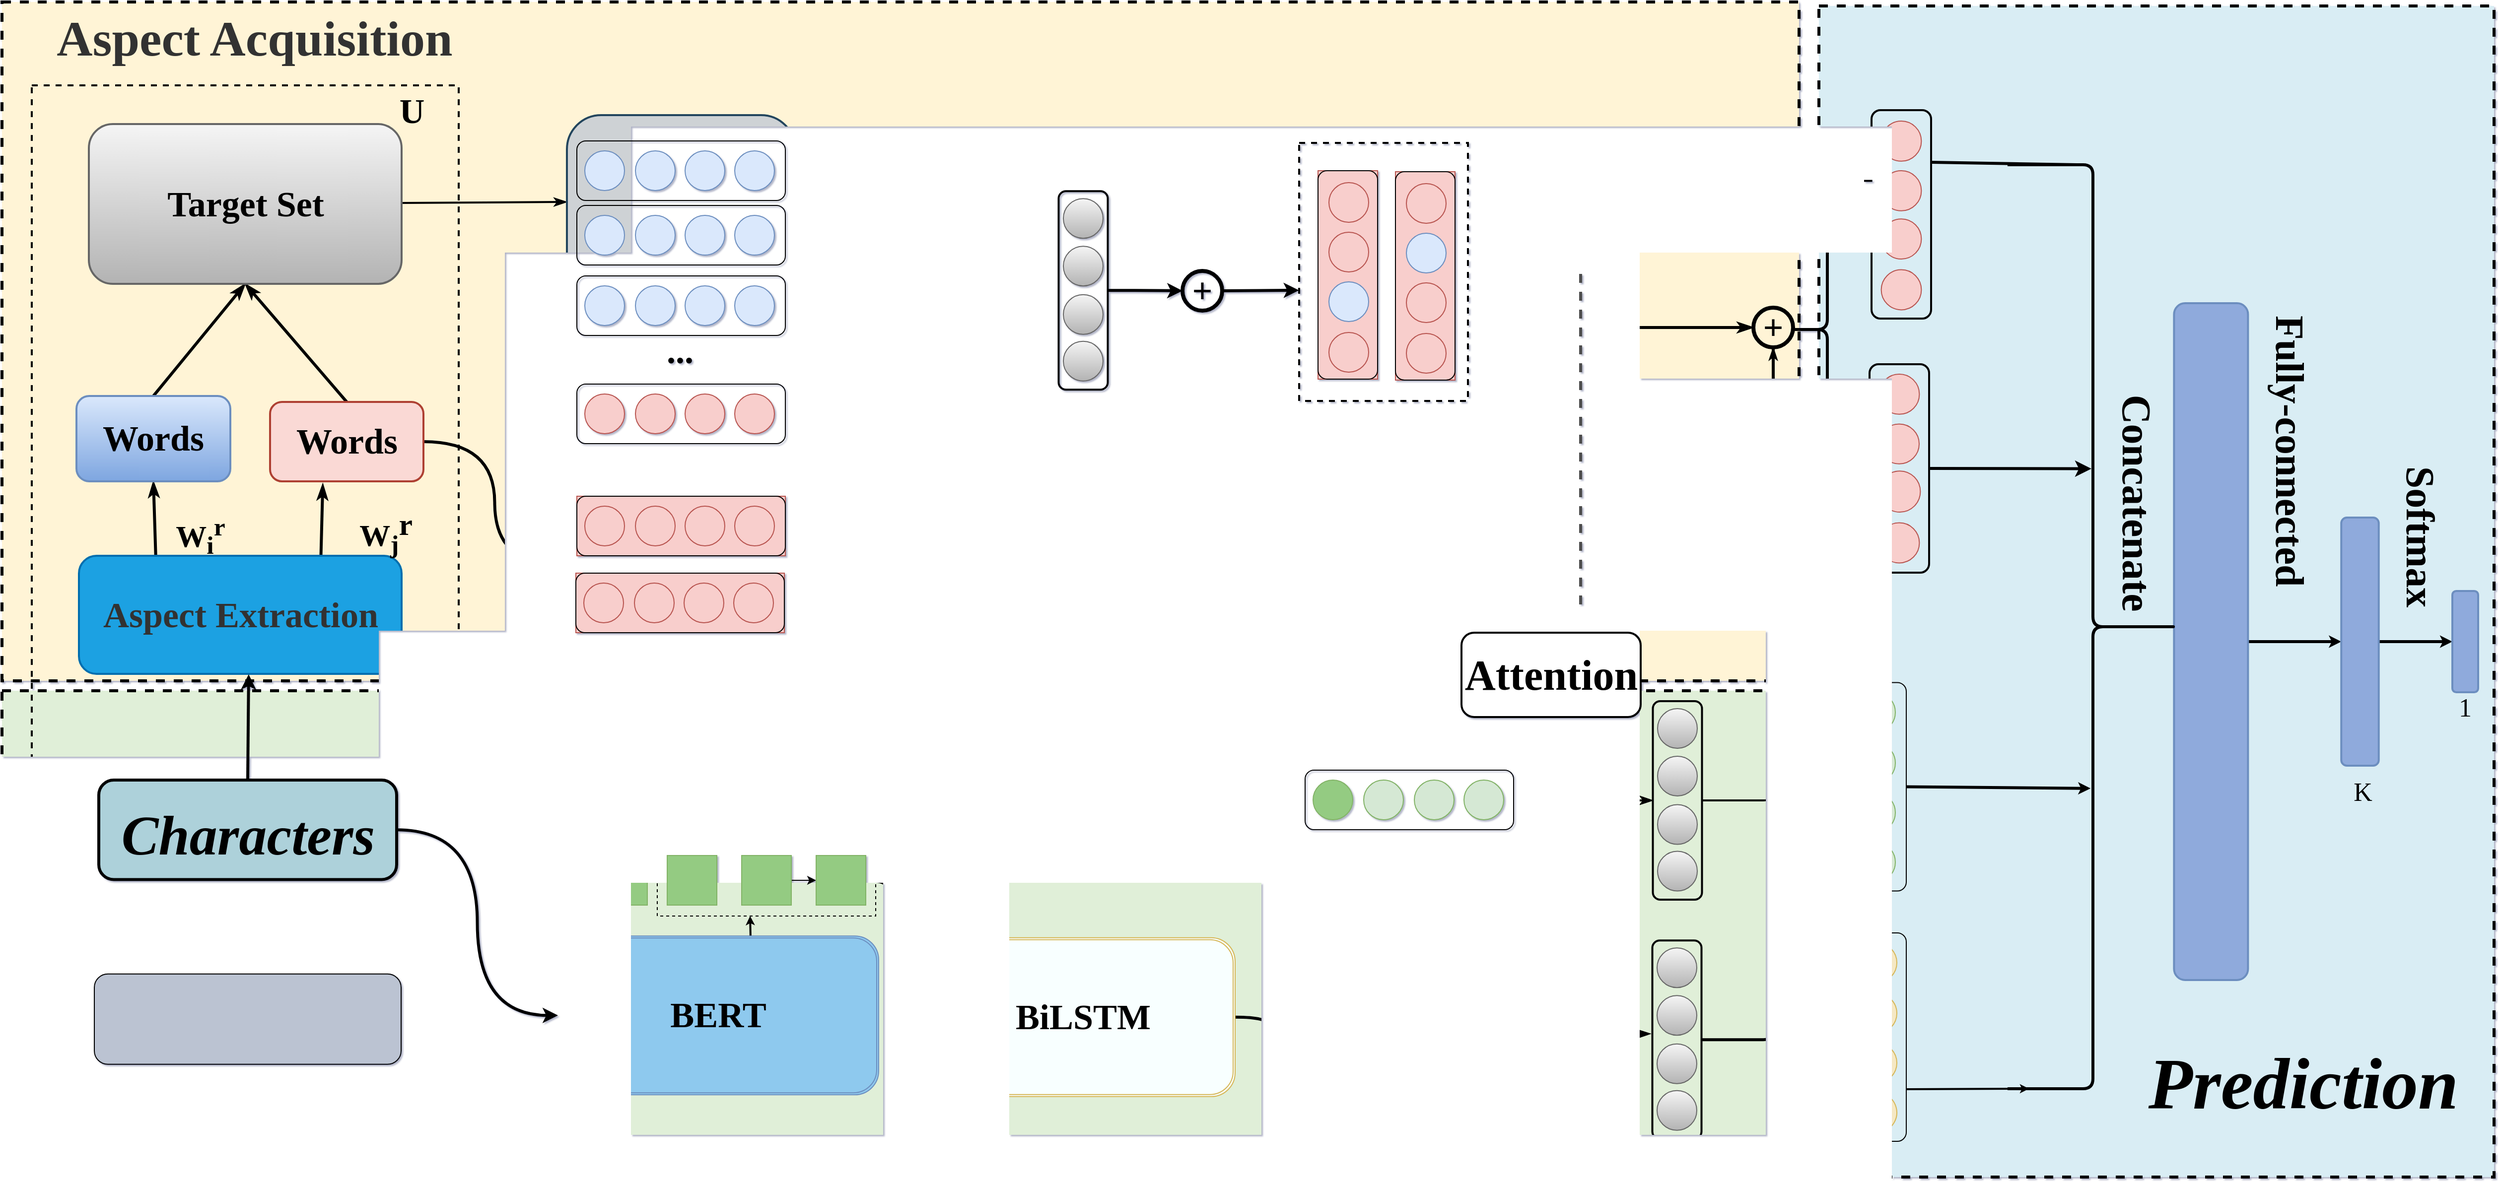 <mxfile version="20.4.1" type="github" pages="2">
  <diagram id="xE6yutu449i4m1p3uRwP" name="模型">
    <mxGraphModel dx="4287" dy="3062" grid="1" gridSize="10" guides="1" tooltips="1" connect="1" arrows="1" fold="1" page="1" pageScale="1" pageWidth="827" pageHeight="1169" background="none" math="0" shadow="1">
      <root>
        <mxCell id="0" />
        <mxCell id="1" parent="0" />
        <mxCell id="maZDqukDoqaPE8SbIxAH-41" value="" style="rounded=0;whiteSpace=wrap;html=1;shadow=0;strokeWidth=3;fontFamily=Times New Roman;fontSize=56;fillColor=#FFF4D6;dashed=1;" parent="1" vertex="1">
          <mxGeometry x="-10" y="-374" width="1810" height="684" as="geometry" />
        </mxCell>
        <mxCell id="maZDqukDoqaPE8SbIxAH-40" value="" style="rounded=0;whiteSpace=wrap;html=1;shadow=0;strokeWidth=3;fontFamily=Times New Roman;fontSize=56;fillColor=#E0EFD8;dashed=1;" parent="1" vertex="1">
          <mxGeometry x="-10" y="320" width="1810" height="490" as="geometry" />
        </mxCell>
        <mxCell id="maZDqukDoqaPE8SbIxAH-33" value="" style="rounded=0;whiteSpace=wrap;html=1;strokeWidth=3;fillColor=#D9EDF4;dashed=1;shadow=0;" parent="1" vertex="1">
          <mxGeometry x="1820" y="-370" width="680" height="1180" as="geometry" />
        </mxCell>
        <mxCell id="maZDqukDoqaPE8SbIxAH-11" style="orthogonalLoop=1;jettySize=auto;html=1;exitX=1;exitY=0.5;exitDx=0;exitDy=0;edgeStyle=orthogonalEdgeStyle;curved=1;strokeWidth=3;" parent="1" source="rSC-oQ76qF_qCHtcjeeN-8" edge="1">
          <mxGeometry relative="1" as="geometry">
            <mxPoint x="930" y="-80" as="targetPoint" />
          </mxGeometry>
        </mxCell>
        <mxCell id="maZDqukDoqaPE8SbIxAH-31" style="edgeStyle=orthogonalEdgeStyle;curved=1;orthogonalLoop=1;jettySize=auto;html=1;exitX=1;exitY=0.5;exitDx=0;exitDy=0;entryX=0.5;entryY=1;entryDx=0;entryDy=0;strokeWidth=3;" parent="1" source="rSC-oQ76qF_qCHtcjeeN-8" target="maZDqukDoqaPE8SbIxAH-29" edge="1">
          <mxGeometry relative="1" as="geometry" />
        </mxCell>
        <mxCell id="rSC-oQ76qF_qCHtcjeeN-8" value="" style="rounded=0;whiteSpace=wrap;html=1;fillColor=none;dashed=1;strokeWidth=2;" parent="1" vertex="1">
          <mxGeometry x="558" y="110" width="234" height="164" as="geometry" />
        </mxCell>
        <mxCell id="arP89rZSrupbbn2dp-Xk-2" value="" style="rounded=0;whiteSpace=wrap;html=1;fontFamily=Times New Roman;fontSize=36;fillColor=none;dashed=1;strokeWidth=2;" parent="1" vertex="1">
          <mxGeometry x="20" y="-290" width="430" height="1050" as="geometry" />
        </mxCell>
        <mxCell id="HhYw5Z5-gJKjL5FxkoDt-12" value="" style="rounded=0;whiteSpace=wrap;html=1;fontSize=24;fillColor=none;dashed=1;" parent="1" vertex="1">
          <mxGeometry x="650" y="477" width="220" height="70" as="geometry" />
        </mxCell>
        <mxCell id="arP89rZSrupbbn2dp-Xk-157" style="edgeStyle=orthogonalEdgeStyle;sketch=0;orthogonalLoop=1;jettySize=auto;html=1;exitX=1;exitY=0.5;exitDx=0;exitDy=0;entryX=0.47;entryY=1.045;entryDx=0;entryDy=0;fontFamily=Times New Roman;fontSize=36;startArrow=none;startFill=0;endArrow=classicThin;endFill=1;endSize=7;strokeColor=#000000;strokeWidth=3;elbow=vertical;entryPerimeter=0;" parent="1" target="arP89rZSrupbbn2dp-Xk-163" edge="1">
          <mxGeometry relative="1" as="geometry">
            <mxPoint x="1511" y="666" as="sourcePoint" />
          </mxGeometry>
        </mxCell>
        <mxCell id="HhYw5Z5-gJKjL5FxkoDt-22" value="" style="rounded=1;whiteSpace=wrap;html=1;fontSize=24;fillColor=none;" parent="1" vertex="1">
          <mxGeometry x="1300" y="636" width="210" height="60" as="geometry" />
        </mxCell>
        <mxCell id="arP89rZSrupbbn2dp-Xk-5" value="" style="sketch=0;orthogonalLoop=1;jettySize=auto;html=1;fontFamily=Times New Roman;fontSize=24;startArrow=none;startFill=0;endArrow=classicThin;endFill=1;endSize=7;strokeWidth=3;elbow=vertical;rounded=0;entryX=0.5;entryY=1;entryDx=0;entryDy=0;exitX=0.491;exitY=1.02;exitDx=0;exitDy=0;exitPerimeter=0;" parent="1" target="maZDqukDoqaPE8SbIxAH-37" edge="1">
          <mxGeometry relative="1" as="geometry">
            <mxPoint x="230" y="530" as="targetPoint" />
            <mxPoint x="237.655" y="606.607" as="sourcePoint" />
          </mxGeometry>
        </mxCell>
        <mxCell id="arP89rZSrupbbn2dp-Xk-267" style="sketch=0;orthogonalLoop=1;jettySize=auto;html=1;exitX=0.104;exitY=-0.003;exitDx=0;exitDy=0;entryX=0.5;entryY=1;entryDx=0;entryDy=0;fontFamily=Times New Roman;fontSize=36;startArrow=none;startFill=0;endArrow=classic;endFill=1;endSize=3;strokeColor=#000000;strokeWidth=2;elbow=vertical;exitPerimeter=0;" parent="1" target="HhYw5Z5-gJKjL5FxkoDt-7" edge="1">
          <mxGeometry relative="1" as="geometry">
            <mxPoint x="614.86" y="618.797" as="sourcePoint" />
          </mxGeometry>
        </mxCell>
        <mxCell id="arP89rZSrupbbn2dp-Xk-268" style="edgeStyle=none;sketch=0;orthogonalLoop=1;jettySize=auto;html=1;entryX=0.425;entryY=1;entryDx=0;entryDy=0;entryPerimeter=0;fontFamily=Times New Roman;fontSize=36;startArrow=none;startFill=0;endArrow=classic;endFill=1;endSize=3;strokeColor=#000000;strokeWidth=2;elbow=vertical;" parent="1" target="HhYw5Z5-gJKjL5FxkoDt-12" edge="1">
          <mxGeometry relative="1" as="geometry">
            <mxPoint x="744" y="570" as="sourcePoint" />
            <Array as="points" />
          </mxGeometry>
        </mxCell>
        <mxCell id="HhYw5Z5-gJKjL5FxkoDt-2" value="&lt;font face=&quot;Times New Roman&quot; style=&quot;font-size: 36px;&quot;&gt;&lt;b style=&quot;&quot;&gt;BERT&lt;/b&gt;&lt;/font&gt;" style="shape=ext;double=1;rounded=1;whiteSpace=wrap;html=1;fillColor=#8EC9EE;strokeColor=#6c8ebf;" parent="1" vertex="1">
          <mxGeometry x="550" y="567.13" width="323" height="160" as="geometry" />
        </mxCell>
        <mxCell id="HhYw5Z5-gJKjL5FxkoDt-31" style="rounded=0;sketch=0;orthogonalLoop=1;jettySize=auto;html=1;exitX=0.5;exitY=0;exitDx=0;exitDy=0;entryX=0;entryY=0.5;entryDx=0;entryDy=0;fontSize=24;startArrow=none;startFill=0;endArrow=classicThin;endFill=1;endSize=7;strokeWidth=3;elbow=vertical;edgeStyle=orthogonalEdgeStyle;" parent="1" source="HhYw5Z5-gJKjL5FxkoDt-7" target="HhYw5Z5-gJKjL5FxkoDt-24" edge="1">
          <mxGeometry relative="1" as="geometry" />
        </mxCell>
        <mxCell id="HhYw5Z5-gJKjL5FxkoDt-7" value="" style="rounded=0;whiteSpace=wrap;html=1;fontSize=24;fillColor=#94CB82;strokeColor=#82b366;" parent="1" vertex="1">
          <mxGeometry x="590" y="486" width="50" height="50" as="geometry" />
        </mxCell>
        <mxCell id="HhYw5Z5-gJKjL5FxkoDt-14" value="" style="edgeStyle=orthogonalEdgeStyle;curved=1;rounded=0;sketch=0;orthogonalLoop=1;jettySize=auto;html=1;dashed=1;fontSize=24;startArrow=none;startFill=0;endArrow=classicThin;endFill=1;endSize=7;strokeWidth=3;elbow=vertical;entryX=0.001;entryY=0.638;entryDx=0;entryDy=0;entryPerimeter=0;" parent="1" source="HhYw5Z5-gJKjL5FxkoDt-12" target="HhYw5Z5-gJKjL5FxkoDt-13" edge="1">
          <mxGeometry relative="1" as="geometry" />
        </mxCell>
        <mxCell id="4NWWXaF-FE0anquEJio0-17" value="" style="edgeStyle=orthogonalEdgeStyle;curved=1;sketch=0;orthogonalLoop=1;jettySize=auto;html=1;fontFamily=Times New Roman;fontSize=36;startArrow=none;startFill=0;endArrow=classic;endFill=1;endSize=3;strokeColor=#000000;strokeWidth=3;elbow=vertical;exitX=1;exitY=0.5;exitDx=0;exitDy=0;entryX=0;entryY=0.5;entryDx=0;entryDy=0;" parent="1" source="HhYw5Z5-gJKjL5FxkoDt-13" target="HhYw5Z5-gJKjL5FxkoDt-22" edge="1">
          <mxGeometry relative="1" as="geometry">
            <mxPoint x="1309" y="636" as="sourcePoint" />
          </mxGeometry>
        </mxCell>
        <mxCell id="HhYw5Z5-gJKjL5FxkoDt-13" value="&lt;font face=&quot;Times New Roman&quot; style=&quot;font-size: 36px;&quot;&gt;&lt;b style=&quot;&quot;&gt;BiLSTM&lt;/b&gt;&lt;/font&gt;" style="shape=ext;double=1;rounded=1;whiteSpace=wrap;html=1;fillColor=#F8FFFF;strokeColor=#d6b656;" parent="1" vertex="1">
          <mxGeometry x="926" y="568.88" width="306" height="160" as="geometry" />
        </mxCell>
        <mxCell id="arP89rZSrupbbn2dp-Xk-153" style="edgeStyle=orthogonalEdgeStyle;sketch=0;orthogonalLoop=1;jettySize=auto;html=1;exitX=1;exitY=0.5;exitDx=0;exitDy=0;entryX=0.5;entryY=1;entryDx=0;entryDy=0;fontFamily=Times New Roman;fontSize=36;startArrow=none;startFill=0;endArrow=classicThin;endFill=1;endSize=7;strokeWidth=2;elbow=vertical;" parent="1" target="arP89rZSrupbbn2dp-Xk-142" edge="1">
          <mxGeometry relative="1" as="geometry">
            <mxPoint x="1513.5" y="430.0" as="sourcePoint" />
          </mxGeometry>
        </mxCell>
        <mxCell id="HhYw5Z5-gJKjL5FxkoDt-26" value="" style="group" parent="1" vertex="1" connectable="0">
          <mxGeometry x="1309.5" y="646" width="191" height="40" as="geometry" />
        </mxCell>
        <mxCell id="HhYw5Z5-gJKjL5FxkoDt-27" value="" style="ellipse;whiteSpace=wrap;html=1;aspect=fixed;fontSize=24;fillColor=#F8FFFF;strokeColor=#d6b656;" parent="HhYw5Z5-gJKjL5FxkoDt-26" vertex="1">
          <mxGeometry width="40" height="40" as="geometry" />
        </mxCell>
        <mxCell id="HhYw5Z5-gJKjL5FxkoDt-28" value="" style="ellipse;whiteSpace=wrap;html=1;aspect=fixed;fontSize=24;fillColor=#FFFFFF;strokeColor=#d6b656;" parent="HhYw5Z5-gJKjL5FxkoDt-26" vertex="1">
          <mxGeometry x="51" width="40" height="40" as="geometry" />
        </mxCell>
        <mxCell id="HhYw5Z5-gJKjL5FxkoDt-29" value="" style="ellipse;whiteSpace=wrap;html=1;aspect=fixed;fontSize=24;fillColor=#FFFFFF;strokeColor=#d6b656;" parent="HhYw5Z5-gJKjL5FxkoDt-26" vertex="1">
          <mxGeometry x="102" width="40" height="40" as="geometry" />
        </mxCell>
        <mxCell id="HhYw5Z5-gJKjL5FxkoDt-30" value="" style="ellipse;whiteSpace=wrap;html=1;aspect=fixed;fontSize=24;fillColor=#FFFFFF;strokeColor=#d6b656;" parent="HhYw5Z5-gJKjL5FxkoDt-26" vertex="1">
          <mxGeometry x="152" width="40" height="40" as="geometry" />
        </mxCell>
        <mxCell id="arP89rZSrupbbn2dp-Xk-3" value="&lt;span style=&quot;color: rgb(51, 51, 51); text-align: start;&quot;&gt;&lt;font size=&quot;1&quot; style=&quot;&quot;&gt;&lt;b style=&quot;font-size: 50px;&quot;&gt;Aspect Acquisition&lt;/b&gt;&lt;/font&gt;&lt;/span&gt;" style="text;html=1;strokeColor=none;fillColor=none;align=center;verticalAlign=middle;whiteSpace=wrap;rounded=0;dashed=1;fontFamily=Times New Roman;fontSize=36;" parent="1" vertex="1">
          <mxGeometry x="38" y="-368" width="412.5" height="60" as="geometry" />
        </mxCell>
        <mxCell id="arP89rZSrupbbn2dp-Xk-9" style="sketch=0;orthogonalLoop=1;jettySize=auto;html=1;entryX=0.5;entryY=1;entryDx=0;entryDy=0;fontFamily=Times New Roman;fontSize=24;startArrow=none;startFill=0;endArrow=classicThin;endFill=1;endSize=7;strokeWidth=3;elbow=vertical;rounded=0;exitX=0.238;exitY=-0.001;exitDx=0;exitDy=0;exitPerimeter=0;" parent="1" source="arP89rZSrupbbn2dp-Xk-6" target="arP89rZSrupbbn2dp-Xk-7" edge="1">
          <mxGeometry relative="1" as="geometry">
            <mxPoint x="170" y="190" as="sourcePoint" />
          </mxGeometry>
        </mxCell>
        <mxCell id="arP89rZSrupbbn2dp-Xk-17" style="edgeStyle=none;rounded=0;sketch=0;orthogonalLoop=1;jettySize=auto;html=1;exitX=0.75;exitY=0;exitDx=0;exitDy=0;fontFamily=Times New Roman;fontSize=24;startArrow=none;startFill=0;endArrow=classicThin;endFill=1;endSize=7;strokeWidth=3;elbow=vertical;entryX=0.344;entryY=1.032;entryDx=0;entryDy=0;entryPerimeter=0;" parent="1" source="arP89rZSrupbbn2dp-Xk-6" target="arP89rZSrupbbn2dp-Xk-8" edge="1">
          <mxGeometry relative="1" as="geometry">
            <mxPoint x="310" y="256.62" as="sourcePoint" />
            <mxPoint x="310" y="110" as="targetPoint" />
          </mxGeometry>
        </mxCell>
        <mxCell id="arP89rZSrupbbn2dp-Xk-6" value="&lt;span style=&quot;color: rgb(51, 51, 51); text-align: start;&quot;&gt;&lt;b style=&quot;&quot;&gt;&lt;font style=&quot;font-size: 36px;&quot;&gt;Aspect Extraction&lt;/font&gt;&lt;/b&gt;&lt;/span&gt;" style="rounded=1;whiteSpace=wrap;html=1;fontFamily=Times New Roman;fontSize=24;strokeWidth=2;fillColor=#1ba1e2;fontColor=#ffffff;strokeColor=#006EAF;" parent="1" vertex="1">
          <mxGeometry x="67.5" y="184" width="325" height="119" as="geometry" />
        </mxCell>
        <mxCell id="arP89rZSrupbbn2dp-Xk-15" style="rounded=0;sketch=0;orthogonalLoop=1;jettySize=auto;html=1;exitX=0.5;exitY=0;exitDx=0;exitDy=0;entryX=0.5;entryY=1;entryDx=0;entryDy=0;fontFamily=Times New Roman;fontSize=24;startArrow=none;startFill=0;endArrow=classicThin;endFill=1;endSize=7;strokeWidth=3;elbow=vertical;" parent="1" source="arP89rZSrupbbn2dp-Xk-7" target="arP89rZSrupbbn2dp-Xk-14" edge="1">
          <mxGeometry relative="1" as="geometry" />
        </mxCell>
        <mxCell id="arP89rZSrupbbn2dp-Xk-7" value="&lt;b&gt;&lt;font style=&quot;font-size: 36px;&quot;&gt;Words&lt;/font&gt;&lt;/b&gt;" style="rounded=1;whiteSpace=wrap;html=1;fontFamily=Times New Roman;fontSize=24;strokeWidth=2;fillColor=#dae8fc;strokeColor=#6c8ebf;gradientColor=#7ea6e0;" parent="1" vertex="1">
          <mxGeometry x="65" y="23.0" width="155" height="86" as="geometry" />
        </mxCell>
        <mxCell id="arP89rZSrupbbn2dp-Xk-16" style="rounded=0;sketch=0;orthogonalLoop=1;jettySize=auto;html=1;exitX=0.5;exitY=0;exitDx=0;exitDy=0;fontFamily=Times New Roman;fontSize=24;startArrow=none;startFill=0;endArrow=classicThin;endFill=1;endSize=7;strokeWidth=3;elbow=vertical;entryX=0.5;entryY=1;entryDx=0;entryDy=0;" parent="1" source="arP89rZSrupbbn2dp-Xk-8" target="arP89rZSrupbbn2dp-Xk-14" edge="1">
          <mxGeometry relative="1" as="geometry">
            <mxPoint x="240" y="10" as="targetPoint" />
          </mxGeometry>
        </mxCell>
        <mxCell id="maZDqukDoqaPE8SbIxAH-1" style="edgeStyle=orthogonalEdgeStyle;orthogonalLoop=1;jettySize=auto;html=1;exitX=1;exitY=0.5;exitDx=0;exitDy=0;entryX=0;entryY=0.5;entryDx=0;entryDy=0;curved=1;strokeWidth=3;" parent="1" source="arP89rZSrupbbn2dp-Xk-8" target="rSC-oQ76qF_qCHtcjeeN-8" edge="1">
          <mxGeometry relative="1" as="geometry" />
        </mxCell>
        <mxCell id="arP89rZSrupbbn2dp-Xk-8" value="&lt;b&gt;&lt;font style=&quot;font-size: 36px;&quot;&gt;Words&lt;/font&gt;&lt;/b&gt;" style="rounded=1;whiteSpace=wrap;html=1;fontFamily=Times New Roman;fontSize=24;strokeWidth=2;fillColor=#fad9d5;strokeColor=#ae4132;" parent="1" vertex="1">
          <mxGeometry x="260" y="29.0" width="154.5" height="80" as="geometry" />
        </mxCell>
        <mxCell id="arP89rZSrupbbn2dp-Xk-12" value="&lt;font style=&quot;font-size: 31px;&quot;&gt;W&lt;sub&gt;i&lt;/sub&gt;&lt;sup&gt;r&lt;/sup&gt;&lt;/font&gt;" style="text;html=1;strokeColor=none;fillColor=none;align=center;verticalAlign=middle;whiteSpace=wrap;rounded=0;fontFamily=Times New Roman;fontSize=24;fontStyle=1" parent="1" vertex="1">
          <mxGeometry x="160" y="150" width="60" height="30" as="geometry" />
        </mxCell>
        <mxCell id="arP89rZSrupbbn2dp-Xk-13" value="&lt;font style=&quot;font-size: 31px;&quot;&gt;&lt;font style=&quot;font-size: 31px;&quot;&gt;W&lt;sub style=&quot;&quot;&gt;j&lt;/sub&gt;&lt;/font&gt;&lt;sup style=&quot;&quot;&gt;&lt;font style=&quot;font-size: 31px;&quot;&gt;r&lt;/font&gt;&amp;nbsp;&lt;/sup&gt;&lt;/font&gt;" style="text;html=1;strokeColor=none;fillColor=none;align=center;verticalAlign=middle;whiteSpace=wrap;rounded=0;fontFamily=Times New Roman;fontSize=24;fontStyle=1" parent="1" vertex="1">
          <mxGeometry x="350" y="146" width="60" height="30" as="geometry" />
        </mxCell>
        <mxCell id="arP89rZSrupbbn2dp-Xk-19" value="" style="edgeStyle=none;rounded=0;sketch=0;orthogonalLoop=1;jettySize=auto;html=1;fontFamily=Times New Roman;fontSize=24;startArrow=none;startFill=0;endArrow=classicThin;endFill=1;endSize=7;strokeWidth=2;elbow=vertical;entryX=0;entryY=0.25;entryDx=0;entryDy=0;" parent="1" source="arP89rZSrupbbn2dp-Xk-14" target="arP89rZSrupbbn2dp-Xk-18" edge="1">
          <mxGeometry relative="1" as="geometry">
            <Array as="points" />
          </mxGeometry>
        </mxCell>
        <mxCell id="arP89rZSrupbbn2dp-Xk-14" value="&lt;b&gt;&lt;font style=&quot;font-size: 36px;&quot;&gt;Target Set&lt;/font&gt;&lt;/b&gt;" style="rounded=1;whiteSpace=wrap;html=1;fontFamily=Times New Roman;fontSize=24;strokeWidth=2;fillColor=#f5f5f5;strokeColor=#666666;gradientColor=#b3b3b3;" parent="1" vertex="1">
          <mxGeometry x="77.5" y="-251" width="315" height="161" as="geometry" />
        </mxCell>
        <mxCell id="maZDqukDoqaPE8SbIxAH-9" style="orthogonalLoop=1;jettySize=auto;html=1;exitX=1;exitY=0.5;exitDx=0;exitDy=0;entryX=0.5;entryY=1;entryDx=0;entryDy=0;dashed=1;strokeWidth=3;" parent="1" source="arP89rZSrupbbn2dp-Xk-18" target="maZDqukDoqaPE8SbIxAH-23" edge="1">
          <mxGeometry relative="1" as="geometry">
            <mxPoint x="1010" y="-84" as="targetPoint" />
          </mxGeometry>
        </mxCell>
        <mxCell id="arP89rZSrupbbn2dp-Xk-18" value="" style="whiteSpace=wrap;html=1;fontSize=24;fontFamily=Times New Roman;fillColor=#CED2D5;strokeColor=#23445d;rounded=1;strokeWidth=2;" parent="1" vertex="1">
          <mxGeometry x="559" y="-260" width="230" height="350" as="geometry" />
        </mxCell>
        <mxCell id="arP89rZSrupbbn2dp-Xk-168" style="edgeStyle=orthogonalEdgeStyle;sketch=0;orthogonalLoop=1;jettySize=auto;html=1;exitX=0.5;exitY=0;exitDx=0;exitDy=0;fontFamily=Times New Roman;fontSize=26;startArrow=none;startFill=0;endArrow=classicThin;endFill=1;endSize=7;strokeColor=#000000;strokeWidth=2;elbow=vertical;entryX=0.5;entryY=1;entryDx=0;entryDy=0;" parent="1" source="arP89rZSrupbbn2dp-Xk-142" target="arP89rZSrupbbn2dp-Xk-170" edge="1">
          <mxGeometry relative="1" as="geometry">
            <mxPoint x="1841" y="30" as="targetPoint" />
          </mxGeometry>
        </mxCell>
        <mxCell id="arP89rZSrupbbn2dp-Xk-142" value="" style="rounded=1;whiteSpace=wrap;html=1;fontFamily=Times New Roman;fontSize=36;strokeColor=#000000;strokeWidth=2;fillColor=none;rotation=90;" parent="1" vertex="1">
          <mxGeometry x="1577.5" y="405.75" width="200" height="49.5" as="geometry" />
        </mxCell>
        <mxCell id="arP89rZSrupbbn2dp-Xk-146" value="" style="group" parent="1" vertex="1" connectable="0">
          <mxGeometry x="1873" y="-264" width="60" height="210" as="geometry" />
        </mxCell>
        <mxCell id="arP89rZSrupbbn2dp-Xk-147" value="" style="rounded=1;whiteSpace=wrap;html=1;fontFamily=Times New Roman;fontSize=36;strokeWidth=2;fillColor=none;strokeColor=#000000;" parent="arP89rZSrupbbn2dp-Xk-146" vertex="1">
          <mxGeometry y="-1" width="60" height="210" as="geometry" />
        </mxCell>
        <mxCell id="arP89rZSrupbbn2dp-Xk-148" value="" style="ellipse;whiteSpace=wrap;html=1;aspect=fixed;fontSize=24;fillColor=#f8cecc;strokeColor=#b85450;rotation=-90;" parent="arP89rZSrupbbn2dp-Xk-146" vertex="1">
          <mxGeometry x="9.8" y="10.0" width="40.4" height="40.4" as="geometry" />
        </mxCell>
        <mxCell id="arP89rZSrupbbn2dp-Xk-149" value="" style="ellipse;whiteSpace=wrap;html=1;aspect=fixed;fontSize=24;fillColor=#f8cecc;strokeColor=#b85450;rotation=-90;" parent="arP89rZSrupbbn2dp-Xk-146" vertex="1">
          <mxGeometry x="9.8" y="60.0" width="40.4" height="40.4" as="geometry" />
        </mxCell>
        <mxCell id="arP89rZSrupbbn2dp-Xk-150" value="" style="ellipse;whiteSpace=wrap;html=1;aspect=fixed;fontSize=24;fillColor=#f8cecc;strokeColor=#b85450;rotation=-90;" parent="arP89rZSrupbbn2dp-Xk-146" vertex="1">
          <mxGeometry x="9.8" y="108.6" width="40.4" height="40.4" as="geometry" />
        </mxCell>
        <mxCell id="arP89rZSrupbbn2dp-Xk-151" value="" style="ellipse;whiteSpace=wrap;html=1;aspect=fixed;fontSize=24;fillColor=#f8cecc;strokeColor=#b85450;rotation=-90;" parent="arP89rZSrupbbn2dp-Xk-146" vertex="1">
          <mxGeometry x="9.8" y="159.8" width="40.4" height="40.4" as="geometry" />
        </mxCell>
        <mxCell id="arP89rZSrupbbn2dp-Xk-152" style="edgeStyle=orthogonalEdgeStyle;sketch=0;orthogonalLoop=1;jettySize=auto;html=1;exitX=1;exitY=0.5;exitDx=0;exitDy=0;fontFamily=Times New Roman;fontSize=36;startArrow=none;startFill=0;endArrow=classicThin;endFill=1;endSize=7;strokeWidth=3;elbow=vertical;entryX=0;entryY=0.5;entryDx=0;entryDy=0;" parent="1" source="e01b3pUl95MMTs82BliH-9" target="arP89rZSrupbbn2dp-Xk-170" edge="1">
          <mxGeometry relative="1" as="geometry">
            <mxPoint x="1771" y="-20" as="targetPoint" />
            <mxPoint x="1419" y="-100" as="sourcePoint" />
          </mxGeometry>
        </mxCell>
        <mxCell id="arP89rZSrupbbn2dp-Xk-155" style="sketch=0;orthogonalLoop=1;jettySize=auto;html=1;fontFamily=Times New Roman;fontSize=36;startArrow=none;startFill=0;endArrow=classicThin;endFill=1;endSize=7;strokeWidth=2;elbow=vertical;dashed=1;strokeColor=#4D4D4D;" parent="1" edge="1">
          <mxGeometry relative="1" as="geometry">
            <mxPoint x="1581" y="430" as="targetPoint" />
            <mxPoint x="1581" y="320" as="sourcePoint" />
          </mxGeometry>
        </mxCell>
        <mxCell id="arP89rZSrupbbn2dp-Xk-156" style="edgeStyle=orthogonalEdgeStyle;sketch=0;orthogonalLoop=1;jettySize=auto;html=1;fontFamily=Times New Roman;fontSize=36;startArrow=none;startFill=0;endArrow=classicThin;endFill=1;endSize=7;strokeWidth=3;elbow=vertical;dashed=1;strokeColor=#4D4D4D;" parent="1" edge="1">
          <mxGeometry relative="1" as="geometry">
            <mxPoint x="1541" y="660" as="targetPoint" />
            <mxPoint x="1541" y="-100" as="sourcePoint" />
            <Array as="points">
              <mxPoint x="1541" y="-20" />
            </Array>
          </mxGeometry>
        </mxCell>
        <mxCell id="arP89rZSrupbbn2dp-Xk-159" value="" style="ellipse;whiteSpace=wrap;html=1;aspect=fixed;fontSize=24;fillColor=#f5f5f5;strokeColor=#666666;gradientColor=#b3b3b3;" parent="1" vertex="1">
          <mxGeometry x="1657.5" y="338" width="40" height="40" as="geometry" />
        </mxCell>
        <mxCell id="arP89rZSrupbbn2dp-Xk-160" value="" style="ellipse;whiteSpace=wrap;html=1;aspect=fixed;fontSize=24;fillColor=#f5f5f5;strokeColor=#666666;gradientColor=#b3b3b3;" parent="1" vertex="1">
          <mxGeometry x="1657.5" y="386" width="40" height="40" as="geometry" />
        </mxCell>
        <mxCell id="arP89rZSrupbbn2dp-Xk-161" value="" style="ellipse;whiteSpace=wrap;html=1;aspect=fixed;fontSize=24;fillColor=#f5f5f5;strokeColor=#666666;gradientColor=#b3b3b3;" parent="1" vertex="1">
          <mxGeometry x="1657.5" y="434.75" width="40" height="40" as="geometry" />
        </mxCell>
        <mxCell id="arP89rZSrupbbn2dp-Xk-162" value="" style="ellipse;whiteSpace=wrap;html=1;aspect=fixed;fontSize=24;fillColor=#f5f5f5;strokeColor=#666666;gradientColor=#b3b3b3;" parent="1" vertex="1">
          <mxGeometry x="1657.5" y="481.75" width="40" height="40" as="geometry" />
        </mxCell>
        <mxCell id="arP89rZSrupbbn2dp-Xk-169" style="edgeStyle=orthogonalEdgeStyle;sketch=0;orthogonalLoop=1;jettySize=auto;html=1;exitX=0.5;exitY=0;exitDx=0;exitDy=0;fontFamily=Times New Roman;fontSize=26;startArrow=none;startFill=0;endArrow=none;endFill=0;endSize=7;strokeColor=#000000;strokeWidth=3;elbow=vertical;entryX=0.5;entryY=1;entryDx=0;entryDy=0;" parent="1" source="arP89rZSrupbbn2dp-Xk-163" target="arP89rZSrupbbn2dp-Xk-170" edge="1">
          <mxGeometry relative="1" as="geometry">
            <mxPoint x="1841" y="230" as="targetPoint" />
          </mxGeometry>
        </mxCell>
        <mxCell id="arP89rZSrupbbn2dp-Xk-163" value="" style="rounded=1;whiteSpace=wrap;html=1;fontFamily=Times New Roman;fontSize=36;strokeColor=#000000;strokeWidth=2;fillColor=none;rotation=90;" parent="1" vertex="1">
          <mxGeometry x="1577" y="646.88" width="200" height="49.5" as="geometry" />
        </mxCell>
        <mxCell id="arP89rZSrupbbn2dp-Xk-164" value="" style="ellipse;whiteSpace=wrap;html=1;aspect=fixed;fontSize=24;fillColor=#f5f5f5;strokeColor=#666666;gradientColor=#b3b3b3;" parent="1" vertex="1">
          <mxGeometry x="1657" y="579.13" width="40" height="40" as="geometry" />
        </mxCell>
        <mxCell id="arP89rZSrupbbn2dp-Xk-165" value="" style="ellipse;whiteSpace=wrap;html=1;aspect=fixed;fontSize=24;fillColor=#f5f5f5;strokeColor=#666666;gradientColor=#b3b3b3;" parent="1" vertex="1">
          <mxGeometry x="1657" y="627.13" width="40" height="40" as="geometry" />
        </mxCell>
        <mxCell id="arP89rZSrupbbn2dp-Xk-166" value="" style="ellipse;whiteSpace=wrap;html=1;aspect=fixed;fontSize=24;fillColor=#f5f5f5;strokeColor=#666666;gradientColor=#b3b3b3;" parent="1" vertex="1">
          <mxGeometry x="1657" y="675.88" width="40" height="40" as="geometry" />
        </mxCell>
        <mxCell id="arP89rZSrupbbn2dp-Xk-167" value="" style="ellipse;whiteSpace=wrap;html=1;aspect=fixed;fontSize=24;fillColor=#f5f5f5;strokeColor=#666666;gradientColor=#b3b3b3;" parent="1" vertex="1">
          <mxGeometry x="1657" y="722.88" width="40" height="40" as="geometry" />
        </mxCell>
        <mxCell id="arP89rZSrupbbn2dp-Xk-170" value="&lt;b&gt;&lt;font style=&quot;font-size: 36px;&quot;&gt;+&lt;/font&gt;&lt;/b&gt;" style="ellipse;whiteSpace=wrap;html=1;aspect=fixed;fontFamily=Times New Roman;fontSize=24;strokeWidth=4;fillColor=none;" parent="1" vertex="1">
          <mxGeometry x="1754" y="-66" width="40" height="40" as="geometry" />
        </mxCell>
        <mxCell id="arP89rZSrupbbn2dp-Xk-195" value="" style="group" parent="1" vertex="1" connectable="0">
          <mxGeometry x="1848" y="564" width="60" height="210" as="geometry" />
        </mxCell>
        <mxCell id="arP89rZSrupbbn2dp-Xk-188" value="" style="group;rotation=90;" parent="arP89rZSrupbbn2dp-Xk-195" vertex="1" connectable="0">
          <mxGeometry x="-65.5" y="85" width="191" height="50" as="geometry" />
        </mxCell>
        <mxCell id="arP89rZSrupbbn2dp-Xk-189" value="" style="ellipse;whiteSpace=wrap;html=1;aspect=fixed;fontSize=24;fillColor=#F5E8C4;strokeColor=#d6b656;rotation=90;" parent="arP89rZSrupbbn2dp-Xk-188" vertex="1">
          <mxGeometry x="76" y="-75" width="40" height="40" as="geometry" />
        </mxCell>
        <mxCell id="arP89rZSrupbbn2dp-Xk-190" value="" style="ellipse;whiteSpace=wrap;html=1;aspect=fixed;fontSize=24;fillColor=#F5E8C4;strokeColor=#d6b656;rotation=90;" parent="arP89rZSrupbbn2dp-Xk-188" vertex="1">
          <mxGeometry x="76" y="-24" width="40" height="40" as="geometry" />
        </mxCell>
        <mxCell id="arP89rZSrupbbn2dp-Xk-191" value="" style="ellipse;whiteSpace=wrap;html=1;aspect=fixed;fontSize=24;fillColor=#F5E8C4;strokeColor=#d6b656;rotation=90;" parent="arP89rZSrupbbn2dp-Xk-188" vertex="1">
          <mxGeometry x="76" y="26" width="40" height="40" as="geometry" />
        </mxCell>
        <mxCell id="arP89rZSrupbbn2dp-Xk-192" value="" style="ellipse;whiteSpace=wrap;html=1;aspect=fixed;fontSize=24;fillColor=#F5E8C4;strokeColor=#d6b656;rotation=-105;" parent="arP89rZSrupbbn2dp-Xk-188" vertex="1">
          <mxGeometry x="76" y="76" width="40" height="40" as="geometry" />
        </mxCell>
        <mxCell id="arP89rZSrupbbn2dp-Xk-187" value="" style="rounded=1;whiteSpace=wrap;html=1;fontSize=24;fillColor=none;rotation=90;" parent="arP89rZSrupbbn2dp-Xk-195" vertex="1">
          <mxGeometry x="-75" y="75" width="210" height="60" as="geometry" />
        </mxCell>
        <mxCell id="arP89rZSrupbbn2dp-Xk-196" value="" style="group" parent="1" vertex="1" connectable="0">
          <mxGeometry x="1848" y="311.75" width="60" height="210" as="geometry" />
        </mxCell>
        <mxCell id="arP89rZSrupbbn2dp-Xk-174" value="" style="rounded=1;whiteSpace=wrap;html=1;fontSize=24;fillColor=none;rotation=90;" parent="arP89rZSrupbbn2dp-Xk-196" vertex="1">
          <mxGeometry x="-75" y="75" width="210" height="60" as="geometry" />
        </mxCell>
        <mxCell id="arP89rZSrupbbn2dp-Xk-175" value="" style="group;rotation=90;" parent="arP89rZSrupbbn2dp-Xk-196" vertex="1" connectable="0">
          <mxGeometry x="-67" y="85" width="191" height="40" as="geometry" />
        </mxCell>
        <mxCell id="arP89rZSrupbbn2dp-Xk-176" value="" style="ellipse;whiteSpace=wrap;html=1;aspect=fixed;fontSize=24;fillColor=#d5e8d4;strokeColor=#82b366;rotation=90;" parent="arP89rZSrupbbn2dp-Xk-175" vertex="1">
          <mxGeometry x="76" y="-75" width="40" height="40" as="geometry" />
        </mxCell>
        <mxCell id="arP89rZSrupbbn2dp-Xk-177" value="" style="ellipse;whiteSpace=wrap;html=1;aspect=fixed;fontSize=24;fillColor=#d5e8d4;strokeColor=#82b366;rotation=90;" parent="arP89rZSrupbbn2dp-Xk-175" vertex="1">
          <mxGeometry x="76" y="-24" width="40" height="40" as="geometry" />
        </mxCell>
        <mxCell id="arP89rZSrupbbn2dp-Xk-178" value="" style="ellipse;whiteSpace=wrap;html=1;aspect=fixed;fontSize=24;fillColor=#d5e8d4;strokeColor=#82b366;rotation=90;" parent="arP89rZSrupbbn2dp-Xk-175" vertex="1">
          <mxGeometry x="76" y="26" width="40" height="40" as="geometry" />
        </mxCell>
        <mxCell id="arP89rZSrupbbn2dp-Xk-179" value="" style="ellipse;whiteSpace=wrap;html=1;aspect=fixed;fontSize=24;fillColor=#d5e8d4;strokeColor=#82b366;rotation=135;" parent="arP89rZSrupbbn2dp-Xk-175" vertex="1">
          <mxGeometry x="76" y="76" width="40" height="40" as="geometry" />
        </mxCell>
        <mxCell id="bRp7wZ5MDCs9pwji7JOl-6" style="edgeStyle=orthogonalEdgeStyle;rounded=0;orthogonalLoop=1;jettySize=auto;html=1;exitX=0.75;exitY=1;exitDx=0;exitDy=0;entryX=-0.006;entryY=0.548;entryDx=0;entryDy=0;entryPerimeter=0;strokeWidth=2;fontFamily=Times New Roman;fontSize=36;endArrow=none;endFill=0;" parent="1" source="arP89rZSrupbbn2dp-Xk-197" target="arP89rZSrupbbn2dp-Xk-200" edge="1">
          <mxGeometry relative="1" as="geometry" />
        </mxCell>
        <mxCell id="arP89rZSrupbbn2dp-Xk-197" value="" style="shape=curlyBracket;whiteSpace=wrap;html=1;rounded=1;fontFamily=Times New Roman;fontSize=26;strokeColor=#000000;strokeWidth=3;fillColor=none;size=0.5;" parent="1" vertex="1">
          <mxGeometry x="1790" y="-194" width="77" height="300" as="geometry" />
        </mxCell>
        <mxCell id="arP89rZSrupbbn2dp-Xk-199" value="" style="group" parent="1" vertex="1" connectable="0">
          <mxGeometry x="1871" y="-9" width="60" height="210" as="geometry" />
        </mxCell>
        <mxCell id="arP89rZSrupbbn2dp-Xk-200" value="" style="rounded=1;whiteSpace=wrap;html=1;fontFamily=Times New Roman;fontSize=36;strokeWidth=2;fillColor=none;strokeColor=#000000;" parent="arP89rZSrupbbn2dp-Xk-199" vertex="1">
          <mxGeometry width="60" height="210" as="geometry" />
        </mxCell>
        <mxCell id="arP89rZSrupbbn2dp-Xk-201" value="" style="ellipse;whiteSpace=wrap;html=1;aspect=fixed;fontSize=24;fillColor=#f8cecc;strokeColor=#b85450;rotation=-90;" parent="arP89rZSrupbbn2dp-Xk-199" vertex="1">
          <mxGeometry x="9.8" y="10.0" width="40.4" height="40.4" as="geometry" />
        </mxCell>
        <mxCell id="arP89rZSrupbbn2dp-Xk-202" value="" style="ellipse;whiteSpace=wrap;html=1;aspect=fixed;fontSize=24;fillColor=#f8cecc;strokeColor=#b85450;rotation=-90;" parent="arP89rZSrupbbn2dp-Xk-199" vertex="1">
          <mxGeometry x="9.8" y="60.2" width="40.2" height="40.2" as="geometry" />
        </mxCell>
        <mxCell id="arP89rZSrupbbn2dp-Xk-203" value="" style="ellipse;whiteSpace=wrap;html=1;aspect=fixed;fontSize=24;fillColor=#f8cecc;strokeColor=#b85450;rotation=-90;" parent="arP89rZSrupbbn2dp-Xk-199" vertex="1">
          <mxGeometry x="9.8" y="107.6" width="41.4" height="41.4" as="geometry" />
        </mxCell>
        <mxCell id="arP89rZSrupbbn2dp-Xk-204" value="" style="ellipse;whiteSpace=wrap;html=1;aspect=fixed;fontSize=24;fillColor=#f8cecc;strokeColor=#b85450;rotation=-90;" parent="arP89rZSrupbbn2dp-Xk-199" vertex="1">
          <mxGeometry x="9.8" y="159.8" width="40.4" height="40.4" as="geometry" />
        </mxCell>
        <mxCell id="arP89rZSrupbbn2dp-Xk-218" style="edgeStyle=none;rounded=0;sketch=0;orthogonalLoop=1;jettySize=auto;html=1;exitX=0.5;exitY=0;exitDx=0;exitDy=0;fontFamily=Times New Roman;fontSize=26;startArrow=none;startFill=0;endArrow=classic;endFill=1;endSize=3;strokeColor=#000000;strokeWidth=3;elbow=vertical;" parent="1" source="arP89rZSrupbbn2dp-Xk-207" target="arP89rZSrupbbn2dp-Xk-217" edge="1">
          <mxGeometry relative="1" as="geometry" />
        </mxCell>
        <mxCell id="arP89rZSrupbbn2dp-Xk-207" value="" style="rounded=1;whiteSpace=wrap;html=1;fontFamily=Times New Roman;fontSize=26;strokeColor=#6c8ebf;strokeWidth=2;fillColor=#8FAADC;rotation=90;" parent="1" vertex="1">
          <mxGeometry x="1874" y="233.25" width="681.88" height="74.5" as="geometry" />
        </mxCell>
        <mxCell id="arP89rZSrupbbn2dp-Xk-209" value="" style="shape=curlyBracket;whiteSpace=wrap;html=1;rounded=1;flipH=1;fontFamily=Times New Roman;fontSize=26;strokeColor=#000000;strokeWidth=3;fillColor=none;" parent="1" vertex="1">
          <mxGeometry x="2010" y="-210" width="172" height="931" as="geometry" />
        </mxCell>
        <mxCell id="arP89rZSrupbbn2dp-Xk-210" style="sketch=0;orthogonalLoop=1;jettySize=auto;html=1;exitX=1;exitY=0.5;exitDx=0;exitDy=0;fontFamily=Times New Roman;fontSize=26;startArrow=none;startFill=0;endArrow=classic;endFill=1;endSize=7;strokeColor=#000000;strokeWidth=3;elbow=vertical;entryX=0.509;entryY=0.329;entryDx=0;entryDy=0;entryPerimeter=0;" parent="1" source="arP89rZSrupbbn2dp-Xk-200" target="arP89rZSrupbbn2dp-Xk-209" edge="1">
          <mxGeometry relative="1" as="geometry">
            <mxPoint x="2088" y="96" as="targetPoint" />
          </mxGeometry>
        </mxCell>
        <mxCell id="arP89rZSrupbbn2dp-Xk-211" style="sketch=0;orthogonalLoop=1;jettySize=auto;html=1;fontFamily=Times New Roman;fontSize=26;startArrow=none;startFill=0;endArrow=none;endFill=0;endSize=3;strokeColor=#000000;strokeWidth=3;elbow=vertical;rounded=0;exitX=1;exitY=0.25;exitDx=0;exitDy=0;" parent="1" source="arP89rZSrupbbn2dp-Xk-147" edge="1">
          <mxGeometry relative="1" as="geometry">
            <mxPoint x="1918" y="-182" as="sourcePoint" />
            <mxPoint x="2080" y="-210" as="targetPoint" />
            <Array as="points" />
          </mxGeometry>
        </mxCell>
        <mxCell id="arP89rZSrupbbn2dp-Xk-212" style="edgeStyle=none;rounded=0;sketch=0;orthogonalLoop=1;jettySize=auto;html=1;exitX=0.5;exitY=0;exitDx=0;exitDy=0;entryX=0.514;entryY=0.675;entryDx=0;entryDy=0;entryPerimeter=0;fontFamily=Times New Roman;fontSize=26;startArrow=none;startFill=0;endArrow=classic;endFill=1;endSize=3;strokeColor=#000000;strokeWidth=3;elbow=vertical;" parent="1" source="arP89rZSrupbbn2dp-Xk-174" target="arP89rZSrupbbn2dp-Xk-209" edge="1">
          <mxGeometry relative="1" as="geometry" />
        </mxCell>
        <mxCell id="arP89rZSrupbbn2dp-Xk-213" style="edgeStyle=none;rounded=0;sketch=0;orthogonalLoop=1;jettySize=auto;html=1;exitX=0.75;exitY=0;exitDx=0;exitDy=0;entryX=0.874;entryY=1;entryDx=0;entryDy=0;entryPerimeter=0;fontFamily=Times New Roman;fontSize=26;startArrow=none;startFill=0;endArrow=classic;endFill=1;endSize=3;strokeColor=#000000;strokeWidth=2;elbow=vertical;" parent="1" source="arP89rZSrupbbn2dp-Xk-187" target="arP89rZSrupbbn2dp-Xk-209" edge="1">
          <mxGeometry relative="1" as="geometry" />
        </mxCell>
        <mxCell id="arP89rZSrupbbn2dp-Xk-216" value="&lt;b&gt;&lt;font style=&quot;font-size: 41px;&quot;&gt;Concatenate&lt;/font&gt;&lt;/b&gt;" style="text;html=1;strokeColor=none;fillColor=none;align=center;verticalAlign=middle;whiteSpace=wrap;rounded=0;fontFamily=Times New Roman;fontSize=26;rotation=90;" parent="1" vertex="1">
          <mxGeometry x="2110" y="116" width="60" height="30" as="geometry" />
        </mxCell>
        <mxCell id="arP89rZSrupbbn2dp-Xk-223" style="edgeStyle=none;rounded=0;sketch=0;orthogonalLoop=1;jettySize=auto;html=1;exitX=0.5;exitY=0;exitDx=0;exitDy=0;entryX=0.5;entryY=1;entryDx=0;entryDy=0;fontFamily=Times New Roman;fontSize=26;startArrow=none;startFill=0;endArrow=classic;endFill=1;endSize=3;strokeColor=#000000;strokeWidth=3;elbow=vertical;" parent="1" source="arP89rZSrupbbn2dp-Xk-217" target="arP89rZSrupbbn2dp-Xk-222" edge="1">
          <mxGeometry relative="1" as="geometry" />
        </mxCell>
        <mxCell id="arP89rZSrupbbn2dp-Xk-217" value="" style="rounded=1;whiteSpace=wrap;html=1;fontFamily=Times New Roman;fontSize=26;strokeColor=#6c8ebf;strokeWidth=2;fillColor=#8FAADC;rotation=90;" parent="1" vertex="1">
          <mxGeometry x="2240" y="251.62" width="250" height="37.75" as="geometry" />
        </mxCell>
        <mxCell id="arP89rZSrupbbn2dp-Xk-219" value="&lt;b&gt;&lt;font style=&quot;font-size: 40px;&quot;&gt;Fully-connected&lt;/font&gt;&lt;/b&gt;" style="text;html=1;strokeColor=none;fillColor=none;align=center;verticalAlign=middle;whiteSpace=wrap;rounded=0;fontFamily=Times New Roman;fontSize=26;rotation=90;" parent="1" vertex="1">
          <mxGeometry x="2140" y="25.62" width="310" height="106" as="geometry" />
        </mxCell>
        <mxCell id="arP89rZSrupbbn2dp-Xk-220" value="K" style="text;html=1;strokeColor=none;fillColor=none;align=center;verticalAlign=middle;whiteSpace=wrap;rounded=0;fontFamily=Times New Roman;fontSize=26;" parent="1" vertex="1">
          <mxGeometry x="2338" y="407" width="60" height="30" as="geometry" />
        </mxCell>
        <mxCell id="arP89rZSrupbbn2dp-Xk-222" value="" style="rounded=1;whiteSpace=wrap;html=1;fontFamily=Times New Roman;fontSize=26;strokeColor=#6c8ebf;strokeWidth=2;fillColor=#8FAADC;rotation=90;" parent="1" vertex="1">
          <mxGeometry x="2420" y="257.5" width="102" height="26" as="geometry" />
        </mxCell>
        <mxCell id="arP89rZSrupbbn2dp-Xk-224" value="&lt;b&gt;&lt;font style=&quot;font-size: 40px;&quot;&gt;Softmax&lt;/font&gt;&lt;/b&gt;" style="text;html=1;strokeColor=none;fillColor=none;align=center;verticalAlign=middle;whiteSpace=wrap;rounded=0;fontFamily=Times New Roman;fontSize=26;rotation=90;strokeWidth=3;" parent="1" vertex="1">
          <mxGeometry x="2336" y="110" width="180" height="110" as="geometry" />
        </mxCell>
        <mxCell id="arP89rZSrupbbn2dp-Xk-225" value="1" style="text;html=1;strokeColor=none;fillColor=none;align=center;verticalAlign=middle;whiteSpace=wrap;rounded=0;fontFamily=Times New Roman;fontSize=26;" parent="1" vertex="1">
          <mxGeometry x="2441" y="322" width="60" height="30" as="geometry" />
        </mxCell>
        <mxCell id="arP89rZSrupbbn2dp-Xk-228" value="" style="group" parent="1" vertex="1" connectable="0">
          <mxGeometry x="1302.5" y="400" width="210" height="60" as="geometry" />
        </mxCell>
        <mxCell id="HhYw5Z5-gJKjL5FxkoDt-24" value="" style="rounded=1;whiteSpace=wrap;html=1;fontSize=24;fillColor=none;" parent="arP89rZSrupbbn2dp-Xk-228" vertex="1">
          <mxGeometry width="210" height="60" as="geometry" />
        </mxCell>
        <mxCell id="HhYw5Z5-gJKjL5FxkoDt-25" value="" style="group" parent="arP89rZSrupbbn2dp-Xk-228" vertex="1" connectable="0">
          <mxGeometry x="8" y="10" width="191" height="40" as="geometry" />
        </mxCell>
        <mxCell id="HhYw5Z5-gJKjL5FxkoDt-15" value="" style="ellipse;whiteSpace=wrap;html=1;aspect=fixed;fontSize=24;fillColor=#94CB82;strokeColor=#82b366;" parent="HhYw5Z5-gJKjL5FxkoDt-25" vertex="1">
          <mxGeometry width="40" height="40" as="geometry" />
        </mxCell>
        <mxCell id="HhYw5Z5-gJKjL5FxkoDt-19" value="" style="ellipse;whiteSpace=wrap;html=1;aspect=fixed;fontSize=24;fillColor=#d5e8d4;strokeColor=#82b366;" parent="HhYw5Z5-gJKjL5FxkoDt-25" vertex="1">
          <mxGeometry x="51" width="40" height="40" as="geometry" />
        </mxCell>
        <mxCell id="HhYw5Z5-gJKjL5FxkoDt-20" value="" style="ellipse;whiteSpace=wrap;html=1;aspect=fixed;fontSize=24;fillColor=#d5e8d4;strokeColor=#82b366;" parent="HhYw5Z5-gJKjL5FxkoDt-25" vertex="1">
          <mxGeometry x="102" width="40" height="40" as="geometry" />
        </mxCell>
        <mxCell id="HhYw5Z5-gJKjL5FxkoDt-21" value="" style="ellipse;whiteSpace=wrap;html=1;aspect=fixed;fontSize=24;fillColor=#d5e8d4;strokeColor=#82b366;" parent="HhYw5Z5-gJKjL5FxkoDt-25" vertex="1">
          <mxGeometry x="152" width="40" height="40" as="geometry" />
        </mxCell>
        <mxCell id="arP89rZSrupbbn2dp-Xk-229" value="" style="group" parent="1" vertex="1" connectable="0">
          <mxGeometry x="569" y="-234" width="210" height="60" as="geometry" />
        </mxCell>
        <mxCell id="arP89rZSrupbbn2dp-Xk-230" value="" style="rounded=1;whiteSpace=wrap;html=1;fontSize=24;fillColor=none;" parent="arP89rZSrupbbn2dp-Xk-229" vertex="1">
          <mxGeometry width="210" height="60" as="geometry" />
        </mxCell>
        <mxCell id="arP89rZSrupbbn2dp-Xk-231" value="" style="group" parent="arP89rZSrupbbn2dp-Xk-229" vertex="1" connectable="0">
          <mxGeometry x="8" y="10" width="191" height="40" as="geometry" />
        </mxCell>
        <mxCell id="arP89rZSrupbbn2dp-Xk-232" value="" style="ellipse;whiteSpace=wrap;html=1;aspect=fixed;fontSize=24;fillColor=#dae8fc;strokeColor=#6c8ebf;" parent="arP89rZSrupbbn2dp-Xk-231" vertex="1">
          <mxGeometry width="40" height="40" as="geometry" />
        </mxCell>
        <mxCell id="arP89rZSrupbbn2dp-Xk-233" value="" style="ellipse;whiteSpace=wrap;html=1;aspect=fixed;fontSize=24;fillColor=#dae8fc;strokeColor=#6c8ebf;" parent="arP89rZSrupbbn2dp-Xk-231" vertex="1">
          <mxGeometry x="51" width="40" height="40" as="geometry" />
        </mxCell>
        <mxCell id="arP89rZSrupbbn2dp-Xk-234" value="" style="ellipse;whiteSpace=wrap;html=1;aspect=fixed;fontSize=24;fillColor=#dae8fc;strokeColor=#6c8ebf;" parent="arP89rZSrupbbn2dp-Xk-231" vertex="1">
          <mxGeometry x="101" width="40" height="40" as="geometry" />
        </mxCell>
        <mxCell id="arP89rZSrupbbn2dp-Xk-235" value="" style="ellipse;whiteSpace=wrap;html=1;aspect=fixed;fontSize=24;fillColor=#dae8fc;strokeColor=#6c8ebf;" parent="arP89rZSrupbbn2dp-Xk-231" vertex="1">
          <mxGeometry x="151" width="40" height="40" as="geometry" />
        </mxCell>
        <mxCell id="arP89rZSrupbbn2dp-Xk-237" value="" style="group" parent="1" vertex="1" connectable="0">
          <mxGeometry x="569" y="-169" width="210" height="60" as="geometry" />
        </mxCell>
        <mxCell id="arP89rZSrupbbn2dp-Xk-238" value="" style="rounded=1;whiteSpace=wrap;html=1;fontSize=24;fillColor=none;" parent="arP89rZSrupbbn2dp-Xk-237" vertex="1">
          <mxGeometry width="210" height="60" as="geometry" />
        </mxCell>
        <mxCell id="arP89rZSrupbbn2dp-Xk-239" value="" style="group" parent="arP89rZSrupbbn2dp-Xk-237" vertex="1" connectable="0">
          <mxGeometry x="8" y="10" width="191" height="40" as="geometry" />
        </mxCell>
        <mxCell id="arP89rZSrupbbn2dp-Xk-240" value="" style="ellipse;whiteSpace=wrap;html=1;aspect=fixed;fontSize=24;fillColor=#dae8fc;strokeColor=#6c8ebf;" parent="arP89rZSrupbbn2dp-Xk-239" vertex="1">
          <mxGeometry width="40" height="40" as="geometry" />
        </mxCell>
        <mxCell id="arP89rZSrupbbn2dp-Xk-241" value="" style="ellipse;whiteSpace=wrap;html=1;aspect=fixed;fontSize=24;fillColor=#dae8fc;strokeColor=#6c8ebf;" parent="arP89rZSrupbbn2dp-Xk-239" vertex="1">
          <mxGeometry x="51" width="40" height="40" as="geometry" />
        </mxCell>
        <mxCell id="arP89rZSrupbbn2dp-Xk-242" value="" style="ellipse;whiteSpace=wrap;html=1;aspect=fixed;fontSize=24;fillColor=#dae8fc;strokeColor=#6c8ebf;" parent="arP89rZSrupbbn2dp-Xk-239" vertex="1">
          <mxGeometry x="101" width="40" height="40" as="geometry" />
        </mxCell>
        <mxCell id="arP89rZSrupbbn2dp-Xk-243" value="" style="ellipse;whiteSpace=wrap;html=1;aspect=fixed;fontSize=24;fillColor=#dae8fc;strokeColor=#6c8ebf;" parent="arP89rZSrupbbn2dp-Xk-239" vertex="1">
          <mxGeometry x="151" width="40" height="40" as="geometry" />
        </mxCell>
        <mxCell id="arP89rZSrupbbn2dp-Xk-244" value="" style="group" parent="1" vertex="1" connectable="0">
          <mxGeometry x="569" y="-98" width="210" height="60" as="geometry" />
        </mxCell>
        <mxCell id="arP89rZSrupbbn2dp-Xk-245" value="" style="rounded=1;whiteSpace=wrap;html=1;fontSize=24;fillColor=none;" parent="arP89rZSrupbbn2dp-Xk-244" vertex="1">
          <mxGeometry width="210" height="60" as="geometry" />
        </mxCell>
        <mxCell id="arP89rZSrupbbn2dp-Xk-246" value="" style="group" parent="arP89rZSrupbbn2dp-Xk-244" vertex="1" connectable="0">
          <mxGeometry x="8" y="10" width="191" height="40" as="geometry" />
        </mxCell>
        <mxCell id="arP89rZSrupbbn2dp-Xk-247" value="" style="ellipse;whiteSpace=wrap;html=1;aspect=fixed;fontSize=24;fillColor=#dae8fc;strokeColor=#6c8ebf;" parent="arP89rZSrupbbn2dp-Xk-246" vertex="1">
          <mxGeometry width="40" height="40" as="geometry" />
        </mxCell>
        <mxCell id="arP89rZSrupbbn2dp-Xk-248" value="" style="ellipse;whiteSpace=wrap;html=1;aspect=fixed;fontSize=24;fillColor=#dae8fc;strokeColor=#6c8ebf;" parent="arP89rZSrupbbn2dp-Xk-246" vertex="1">
          <mxGeometry x="51" width="40" height="40" as="geometry" />
        </mxCell>
        <mxCell id="arP89rZSrupbbn2dp-Xk-249" value="" style="ellipse;whiteSpace=wrap;html=1;aspect=fixed;fontSize=24;fillColor=#dae8fc;strokeColor=#6c8ebf;" parent="arP89rZSrupbbn2dp-Xk-246" vertex="1">
          <mxGeometry x="101" width="40" height="40" as="geometry" />
        </mxCell>
        <mxCell id="arP89rZSrupbbn2dp-Xk-250" value="" style="ellipse;whiteSpace=wrap;html=1;aspect=fixed;fontSize=24;fillColor=#dae8fc;strokeColor=#6c8ebf;" parent="arP89rZSrupbbn2dp-Xk-246" vertex="1">
          <mxGeometry x="151" width="40" height="40" as="geometry" />
        </mxCell>
        <mxCell id="arP89rZSrupbbn2dp-Xk-251" value="" style="group" parent="1" vertex="1" connectable="0">
          <mxGeometry x="569" y="11" width="210" height="60" as="geometry" />
        </mxCell>
        <mxCell id="arP89rZSrupbbn2dp-Xk-252" value="" style="rounded=1;whiteSpace=wrap;html=1;fontSize=24;fillColor=none;" parent="arP89rZSrupbbn2dp-Xk-251" vertex="1">
          <mxGeometry width="210" height="60" as="geometry" />
        </mxCell>
        <mxCell id="arP89rZSrupbbn2dp-Xk-253" value="" style="group" parent="arP89rZSrupbbn2dp-Xk-251" vertex="1" connectable="0">
          <mxGeometry x="8" y="10" width="191" height="40" as="geometry" />
        </mxCell>
        <mxCell id="arP89rZSrupbbn2dp-Xk-254" value="" style="ellipse;whiteSpace=wrap;html=1;aspect=fixed;fontSize=24;fillColor=#f8cecc;strokeColor=#b85450;" parent="arP89rZSrupbbn2dp-Xk-253" vertex="1">
          <mxGeometry width="40" height="40" as="geometry" />
        </mxCell>
        <mxCell id="arP89rZSrupbbn2dp-Xk-255" value="" style="ellipse;whiteSpace=wrap;html=1;aspect=fixed;fontSize=24;fillColor=#f8cecc;strokeColor=#b85450;" parent="arP89rZSrupbbn2dp-Xk-253" vertex="1">
          <mxGeometry x="51" width="40" height="40" as="geometry" />
        </mxCell>
        <mxCell id="arP89rZSrupbbn2dp-Xk-256" value="" style="ellipse;whiteSpace=wrap;html=1;aspect=fixed;fontSize=24;fillColor=#f8cecc;strokeColor=#b85450;" parent="arP89rZSrupbbn2dp-Xk-253" vertex="1">
          <mxGeometry x="101" width="40" height="40" as="geometry" />
        </mxCell>
        <mxCell id="arP89rZSrupbbn2dp-Xk-257" value="" style="ellipse;whiteSpace=wrap;html=1;aspect=fixed;fontSize=24;fillColor=#f8cecc;strokeColor=#b85450;" parent="arP89rZSrupbbn2dp-Xk-253" vertex="1">
          <mxGeometry x="151" width="40" height="40" as="geometry" />
        </mxCell>
        <mxCell id="arP89rZSrupbbn2dp-Xk-258" value="" style="group;fillColor=#f8cecc;strokeColor=#b85450;" parent="1" vertex="1" connectable="0">
          <mxGeometry x="569" y="124" width="210" height="60" as="geometry" />
        </mxCell>
        <mxCell id="arP89rZSrupbbn2dp-Xk-259" value="" style="rounded=1;whiteSpace=wrap;html=1;fontSize=24;fillColor=none;" parent="arP89rZSrupbbn2dp-Xk-258" vertex="1">
          <mxGeometry width="210" height="60" as="geometry" />
        </mxCell>
        <mxCell id="arP89rZSrupbbn2dp-Xk-260" value="" style="group" parent="arP89rZSrupbbn2dp-Xk-258" vertex="1" connectable="0">
          <mxGeometry x="8" y="10" width="191" height="40" as="geometry" />
        </mxCell>
        <mxCell id="arP89rZSrupbbn2dp-Xk-261" value="" style="ellipse;whiteSpace=wrap;html=1;aspect=fixed;fontSize=24;fillColor=#f8cecc;strokeColor=#b85450;" parent="arP89rZSrupbbn2dp-Xk-260" vertex="1">
          <mxGeometry width="40" height="40" as="geometry" />
        </mxCell>
        <mxCell id="arP89rZSrupbbn2dp-Xk-262" value="" style="ellipse;whiteSpace=wrap;html=1;aspect=fixed;fontSize=24;fillColor=#f8cecc;strokeColor=#b85450;" parent="arP89rZSrupbbn2dp-Xk-260" vertex="1">
          <mxGeometry x="51" width="40" height="40" as="geometry" />
        </mxCell>
        <mxCell id="arP89rZSrupbbn2dp-Xk-263" value="" style="ellipse;whiteSpace=wrap;html=1;aspect=fixed;fontSize=24;fillColor=#f8cecc;strokeColor=#b85450;" parent="arP89rZSrupbbn2dp-Xk-260" vertex="1">
          <mxGeometry x="101" width="40" height="40" as="geometry" />
        </mxCell>
        <mxCell id="arP89rZSrupbbn2dp-Xk-264" value="" style="ellipse;whiteSpace=wrap;html=1;aspect=fixed;fontSize=24;fillColor=#f8cecc;strokeColor=#b85450;" parent="arP89rZSrupbbn2dp-Xk-260" vertex="1">
          <mxGeometry x="151" width="40" height="40" as="geometry" />
        </mxCell>
        <mxCell id="arP89rZSrupbbn2dp-Xk-269" value="&lt;b&gt;...&lt;/b&gt;" style="text;html=1;strokeColor=none;fillColor=none;align=center;verticalAlign=middle;whiteSpace=wrap;rounded=0;fontFamily=Times New Roman;fontSize=36;" parent="1" vertex="1">
          <mxGeometry x="643" y="-37" width="60" height="30" as="geometry" />
        </mxCell>
        <mxCell id="bRp7wZ5MDCs9pwji7JOl-8" style="edgeStyle=orthogonalEdgeStyle;rounded=0;orthogonalLoop=1;jettySize=auto;html=1;exitX=0.014;exitY=0.339;exitDx=0;exitDy=0;entryX=0.974;entryY=0.002;entryDx=0;entryDy=0;entryPerimeter=0;strokeWidth=2;fontFamily=Times New Roman;fontSize=36;endArrow=none;endFill=0;exitPerimeter=0;" parent="1" edge="1">
          <mxGeometry relative="1" as="geometry">
            <mxPoint x="1873.84" y="-193.81" as="sourcePoint" />
            <mxPoint x="1865.492" y="-193.4" as="targetPoint" />
          </mxGeometry>
        </mxCell>
        <mxCell id="arP89rZSrupbbn2dp-Xk-158" value="&lt;font size=&quot;1&quot; style=&quot;&quot;&gt;&lt;b style=&quot;font-size: 43px;&quot;&gt;Attention&lt;/b&gt;&lt;/font&gt;" style="rounded=1;whiteSpace=wrap;html=1;fontFamily=Times New Roman;fontSize=36;strokeWidth=2;" parent="1" vertex="1">
          <mxGeometry x="1460" y="261.5" width="180.5" height="85" as="geometry" />
        </mxCell>
        <mxCell id="bRp7wZ5MDCs9pwji7JOl-17" value="" style="sketch=0;orthogonalLoop=1;jettySize=auto;html=1;fontFamily=Times New Roman;fontSize=36;startArrow=none;startFill=0;endArrow=none;endFill=1;endSize=7;strokeWidth=3;elbow=vertical;dashed=1;strokeColor=#4D4D4D;" parent="1" edge="1">
          <mxGeometry relative="1" as="geometry">
            <mxPoint x="1580" y="240" as="targetPoint" />
            <mxPoint x="1580" y="-100" as="sourcePoint" />
          </mxGeometry>
        </mxCell>
        <mxCell id="bRp7wZ5MDCs9pwji7JOl-18" value="" style="rounded=0;whiteSpace=wrap;html=1;fontSize=24;fillColor=#94CB82;strokeColor=#82b366;" parent="1" vertex="1">
          <mxGeometry x="660" y="486" width="50" height="50" as="geometry" />
        </mxCell>
        <mxCell id="jN2qrviirmYu155-mYuK-2" value="" style="edgeStyle=orthogonalEdgeStyle;rounded=0;orthogonalLoop=1;jettySize=auto;html=1;" edge="1" parent="1" source="bRp7wZ5MDCs9pwji7JOl-19" target="bRp7wZ5MDCs9pwji7JOl-20">
          <mxGeometry relative="1" as="geometry" />
        </mxCell>
        <mxCell id="bRp7wZ5MDCs9pwji7JOl-19" value="" style="rounded=0;whiteSpace=wrap;html=1;fontSize=24;fillColor=#94CB82;strokeColor=#82b366;" parent="1" vertex="1">
          <mxGeometry x="735" y="486" width="50" height="50" as="geometry" />
        </mxCell>
        <mxCell id="bRp7wZ5MDCs9pwji7JOl-20" value="" style="rounded=0;whiteSpace=wrap;html=1;fontSize=24;fillColor=#94CB82;strokeColor=#82b366;" parent="1" vertex="1">
          <mxGeometry x="810" y="486" width="50" height="50" as="geometry" />
        </mxCell>
        <mxCell id="rSC-oQ76qF_qCHtcjeeN-1" value="" style="group;fillColor=#f8cecc;strokeColor=#b85450;" parent="1" vertex="1" connectable="0">
          <mxGeometry x="568" y="201.5" width="210" height="60" as="geometry" />
        </mxCell>
        <mxCell id="rSC-oQ76qF_qCHtcjeeN-2" value="" style="rounded=1;whiteSpace=wrap;html=1;fontSize=24;fillColor=none;" parent="rSC-oQ76qF_qCHtcjeeN-1" vertex="1">
          <mxGeometry width="210" height="60" as="geometry" />
        </mxCell>
        <mxCell id="rSC-oQ76qF_qCHtcjeeN-3" value="" style="group" parent="rSC-oQ76qF_qCHtcjeeN-1" vertex="1" connectable="0">
          <mxGeometry x="8" y="10" width="191" height="40" as="geometry" />
        </mxCell>
        <mxCell id="rSC-oQ76qF_qCHtcjeeN-4" value="" style="ellipse;whiteSpace=wrap;html=1;aspect=fixed;fontSize=24;fillColor=#f8cecc;strokeColor=#b85450;" parent="rSC-oQ76qF_qCHtcjeeN-3" vertex="1">
          <mxGeometry width="40" height="40" as="geometry" />
        </mxCell>
        <mxCell id="rSC-oQ76qF_qCHtcjeeN-5" value="" style="ellipse;whiteSpace=wrap;html=1;aspect=fixed;fontSize=24;fillColor=#f8cecc;strokeColor=#b85450;" parent="rSC-oQ76qF_qCHtcjeeN-3" vertex="1">
          <mxGeometry x="51" width="40" height="40" as="geometry" />
        </mxCell>
        <mxCell id="rSC-oQ76qF_qCHtcjeeN-6" value="" style="ellipse;whiteSpace=wrap;html=1;aspect=fixed;fontSize=24;fillColor=#f8cecc;strokeColor=#b85450;" parent="rSC-oQ76qF_qCHtcjeeN-3" vertex="1">
          <mxGeometry x="101" width="40" height="40" as="geometry" />
        </mxCell>
        <mxCell id="rSC-oQ76qF_qCHtcjeeN-7" value="" style="ellipse;whiteSpace=wrap;html=1;aspect=fixed;fontSize=24;fillColor=#f8cecc;strokeColor=#b85450;" parent="rSC-oQ76qF_qCHtcjeeN-3" vertex="1">
          <mxGeometry x="151" width="40" height="40" as="geometry" />
        </mxCell>
        <mxCell id="e01b3pUl95MMTs82BliH-24" value="" style="group;rotation=-90;" parent="1" vertex="1" connectable="0">
          <mxGeometry x="1266.5" y="-182" width="234" height="210" as="geometry" />
        </mxCell>
        <mxCell id="e01b3pUl95MMTs82BliH-9" value="" style="rounded=0;whiteSpace=wrap;html=1;fillColor=none;dashed=1;strokeWidth=2;rotation=0;" parent="e01b3pUl95MMTs82BliH-24" vertex="1">
          <mxGeometry x="30" y="-50" width="170" height="260" as="geometry" />
        </mxCell>
        <mxCell id="e01b3pUl95MMTs82BliH-10" value="" style="group;fillColor=#f8cecc;strokeColor=#b85450;rotation=-90;" parent="e01b3pUl95MMTs82BliH-24" vertex="1" connectable="0">
          <mxGeometry x="-26" y="53" width="210" height="60" as="geometry" />
        </mxCell>
        <mxCell id="e01b3pUl95MMTs82BliH-11" value="" style="rounded=1;whiteSpace=wrap;html=1;fontSize=24;fillColor=none;rotation=-90;" parent="e01b3pUl95MMTs82BliH-10" vertex="1">
          <mxGeometry width="210" height="60" as="geometry" />
        </mxCell>
        <mxCell id="e01b3pUl95MMTs82BliH-12" value="" style="group;rotation=-90;" parent="e01b3pUl95MMTs82BliH-10" vertex="1" connectable="0">
          <mxGeometry x="10" y="12" width="191" height="40" as="geometry" />
        </mxCell>
        <mxCell id="e01b3pUl95MMTs82BliH-13" value="" style="ellipse;whiteSpace=wrap;html=1;aspect=fixed;fontSize=24;fillColor=#f8cecc;strokeColor=#b85450;rotation=-90;" parent="e01b3pUl95MMTs82BliH-12" vertex="1">
          <mxGeometry x="76" y="76" width="40" height="40" as="geometry" />
        </mxCell>
        <mxCell id="e01b3pUl95MMTs82BliH-14" value="" style="ellipse;whiteSpace=wrap;html=1;aspect=fixed;fontSize=24;fillColor=#dae8fc;strokeColor=#6c8ebf;rotation=-90;" parent="e01b3pUl95MMTs82BliH-12" vertex="1">
          <mxGeometry x="76" y="25" width="40" height="40" as="geometry" />
        </mxCell>
        <mxCell id="e01b3pUl95MMTs82BliH-15" value="" style="ellipse;whiteSpace=wrap;html=1;aspect=fixed;fontSize=24;fillColor=#f8cecc;strokeColor=#b85450;rotation=-90;" parent="e01b3pUl95MMTs82BliH-12" vertex="1">
          <mxGeometry x="76" y="-25" width="40" height="40" as="geometry" />
        </mxCell>
        <mxCell id="e01b3pUl95MMTs82BliH-16" value="" style="ellipse;whiteSpace=wrap;html=1;aspect=fixed;fontSize=24;fillColor=#f8cecc;strokeColor=#b85450;rotation=-90;" parent="e01b3pUl95MMTs82BliH-12" vertex="1">
          <mxGeometry x="76" y="-75" width="40" height="40" as="geometry" />
        </mxCell>
        <mxCell id="e01b3pUl95MMTs82BliH-17" value="" style="group;fillColor=#f8cecc;strokeColor=#b85450;rotation=-90;" parent="e01b3pUl95MMTs82BliH-24" vertex="1" connectable="0">
          <mxGeometry x="52" y="54" width="210" height="60" as="geometry" />
        </mxCell>
        <mxCell id="e01b3pUl95MMTs82BliH-18" value="" style="rounded=1;whiteSpace=wrap;html=1;fontSize=24;fillColor=none;rotation=-90;" parent="e01b3pUl95MMTs82BliH-17" vertex="1">
          <mxGeometry width="210" height="60" as="geometry" />
        </mxCell>
        <mxCell id="e01b3pUl95MMTs82BliH-19" value="" style="group;rotation=-90;" parent="e01b3pUl95MMTs82BliH-17" vertex="1" connectable="0">
          <mxGeometry x="10" y="12" width="191" height="40" as="geometry" />
        </mxCell>
        <mxCell id="e01b3pUl95MMTs82BliH-20" value="" style="ellipse;whiteSpace=wrap;html=1;aspect=fixed;fontSize=24;fillColor=#f8cecc;strokeColor=#b85450;rotation=-90;" parent="e01b3pUl95MMTs82BliH-19" vertex="1">
          <mxGeometry x="76" y="76" width="40" height="40" as="geometry" />
        </mxCell>
        <mxCell id="e01b3pUl95MMTs82BliH-21" value="" style="ellipse;whiteSpace=wrap;html=1;aspect=fixed;fontSize=24;fillColor=#f8cecc;strokeColor=#b85450;rotation=-90;" parent="e01b3pUl95MMTs82BliH-19" vertex="1">
          <mxGeometry x="76" y="25" width="40" height="40" as="geometry" />
        </mxCell>
        <mxCell id="e01b3pUl95MMTs82BliH-22" value="" style="ellipse;whiteSpace=wrap;html=1;aspect=fixed;fontSize=24;fillColor=#dae8fc;strokeColor=#6c8ebf;rotation=-90;" parent="e01b3pUl95MMTs82BliH-19" vertex="1">
          <mxGeometry x="76" y="-25" width="40" height="40" as="geometry" />
        </mxCell>
        <mxCell id="e01b3pUl95MMTs82BliH-23" value="" style="ellipse;whiteSpace=wrap;html=1;aspect=fixed;fontSize=24;fillColor=#f8cecc;strokeColor=#b85450;rotation=-90;" parent="e01b3pUl95MMTs82BliH-19" vertex="1">
          <mxGeometry x="76" y="-75" width="40" height="40" as="geometry" />
        </mxCell>
        <mxCell id="3Zz-Jn9RndfDsJt3GnGG-1" style="edgeStyle=none;curved=1;orthogonalLoop=1;jettySize=auto;html=1;exitX=0.5;exitY=0;exitDx=0;exitDy=0;" parent="e01b3pUl95MMTs82BliH-24" source="e01b3pUl95MMTs82BliH-9" target="e01b3pUl95MMTs82BliH-9" edge="1">
          <mxGeometry relative="1" as="geometry" />
        </mxCell>
        <mxCell id="3Zz-Jn9RndfDsJt3GnGG-3" value="&lt;font face=&quot;Times New Roman&quot; style=&quot;font-size: 35px;&quot;&gt;&lt;b&gt;U&lt;/b&gt;&lt;/font&gt;" style="text;html=1;strokeColor=none;fillColor=none;align=center;verticalAlign=middle;whiteSpace=wrap;rounded=0;dashed=1;strokeWidth=2;" parent="1" vertex="1">
          <mxGeometry x="373" y="-279" width="60" height="30" as="geometry" />
        </mxCell>
        <mxCell id="maZDqukDoqaPE8SbIxAH-30" style="edgeStyle=orthogonalEdgeStyle;curved=1;orthogonalLoop=1;jettySize=auto;html=1;exitX=0.5;exitY=0;exitDx=0;exitDy=0;entryX=0;entryY=0.5;entryDx=0;entryDy=0;strokeWidth=3;" parent="1" source="maZDqukDoqaPE8SbIxAH-23" target="maZDqukDoqaPE8SbIxAH-29" edge="1">
          <mxGeometry relative="1" as="geometry" />
        </mxCell>
        <mxCell id="maZDqukDoqaPE8SbIxAH-23" value="" style="rounded=1;whiteSpace=wrap;html=1;fontFamily=Times New Roman;fontSize=36;strokeColor=#000000;strokeWidth=2;fillColor=none;rotation=90;" parent="1" vertex="1">
          <mxGeometry x="979" y="-108.12" width="200" height="49.5" as="geometry" />
        </mxCell>
        <mxCell id="maZDqukDoqaPE8SbIxAH-24" value="" style="ellipse;whiteSpace=wrap;html=1;aspect=fixed;fontSize=24;fillColor=#f5f5f5;strokeColor=#666666;gradientColor=#b3b3b3;" parent="1" vertex="1">
          <mxGeometry x="1059" y="-175.87" width="40" height="40" as="geometry" />
        </mxCell>
        <mxCell id="maZDqukDoqaPE8SbIxAH-25" value="" style="ellipse;whiteSpace=wrap;html=1;aspect=fixed;fontSize=24;fillColor=#f5f5f5;strokeColor=#666666;gradientColor=#b3b3b3;" parent="1" vertex="1">
          <mxGeometry x="1059" y="-127.87" width="40" height="40" as="geometry" />
        </mxCell>
        <mxCell id="maZDqukDoqaPE8SbIxAH-26" value="" style="ellipse;whiteSpace=wrap;html=1;aspect=fixed;fontSize=24;fillColor=#f5f5f5;strokeColor=#666666;gradientColor=#b3b3b3;" parent="1" vertex="1">
          <mxGeometry x="1059" y="-79.12" width="40" height="40" as="geometry" />
        </mxCell>
        <mxCell id="maZDqukDoqaPE8SbIxAH-27" value="" style="ellipse;whiteSpace=wrap;html=1;aspect=fixed;fontSize=24;fillColor=#f5f5f5;strokeColor=#666666;gradientColor=#b3b3b3;" parent="1" vertex="1">
          <mxGeometry x="1059" y="-32.12" width="40" height="40" as="geometry" />
        </mxCell>
        <mxCell id="maZDqukDoqaPE8SbIxAH-32" style="orthogonalLoop=1;jettySize=auto;html=1;exitX=1;exitY=0.5;exitDx=0;exitDy=0;entryX=-0.001;entryY=0.571;entryDx=0;entryDy=0;entryPerimeter=0;strokeWidth=3;" parent="1" source="maZDqukDoqaPE8SbIxAH-29" target="e01b3pUl95MMTs82BliH-9" edge="1">
          <mxGeometry relative="1" as="geometry" />
        </mxCell>
        <mxCell id="maZDqukDoqaPE8SbIxAH-29" value="&lt;b&gt;&lt;font style=&quot;font-size: 36px;&quot;&gt;+&lt;/font&gt;&lt;/b&gt;" style="ellipse;whiteSpace=wrap;html=1;aspect=fixed;fontFamily=Times New Roman;fontSize=24;strokeWidth=4;fillColor=none;" parent="1" vertex="1">
          <mxGeometry x="1179" y="-103" width="40" height="40" as="geometry" />
        </mxCell>
        <mxCell id="maZDqukDoqaPE8SbIxAH-34" value="&lt;font size=&quot;1&quot; face=&quot;Times New Roman&quot; style=&quot;&quot;&gt;&lt;i style=&quot;&quot;&gt;&lt;b style=&quot;font-size: 73px;&quot;&gt;Prediction&lt;/b&gt;&lt;/i&gt;&lt;/font&gt;" style="text;html=1;strokeColor=none;fillColor=none;align=center;verticalAlign=middle;whiteSpace=wrap;rounded=0;strokeWidth=3;" parent="1" vertex="1">
          <mxGeometry x="2182" y="675.88" width="252" height="80" as="geometry" />
        </mxCell>
        <mxCell id="maZDqukDoqaPE8SbIxAH-38" style="edgeStyle=orthogonalEdgeStyle;orthogonalLoop=1;jettySize=auto;html=1;exitX=1;exitY=0.5;exitDx=0;exitDy=0;entryX=0;entryY=0.5;entryDx=0;entryDy=0;strokeWidth=3;fontFamily=Times New Roman;fontSize=56;curved=1;" parent="1" source="maZDqukDoqaPE8SbIxAH-37" target="HhYw5Z5-gJKjL5FxkoDt-2" edge="1">
          <mxGeometry relative="1" as="geometry" />
        </mxCell>
        <mxCell id="maZDqukDoqaPE8SbIxAH-39" style="orthogonalLoop=1;jettySize=auto;html=1;exitX=0.5;exitY=0;exitDx=0;exitDy=0;entryX=0.526;entryY=1.004;entryDx=0;entryDy=0;strokeWidth=3;fontFamily=Times New Roman;fontSize=56;entryPerimeter=0;" parent="1" source="maZDqukDoqaPE8SbIxAH-37" target="arP89rZSrupbbn2dp-Xk-6" edge="1">
          <mxGeometry relative="1" as="geometry" />
        </mxCell>
        <mxCell id="maZDqukDoqaPE8SbIxAH-37" value="&lt;font style=&quot;font-size: 56px;&quot;&gt;&lt;i&gt;&lt;b&gt;Characters&lt;/b&gt;&lt;/i&gt;&lt;/font&gt;" style="rounded=1;whiteSpace=wrap;html=1;shadow=0;strokeWidth=3;fontFamily=Times New Roman;fontSize=73;fillColor=#ADD1DA;" parent="1" vertex="1">
          <mxGeometry x="87.5" y="410" width="300" height="100.25" as="geometry" />
        </mxCell>
        <mxCell id="jN2qrviirmYu155-mYuK-1" value="" style="rounded=1;whiteSpace=wrap;html=1;fillColor=#BBC3D2;" vertex="1" parent="1">
          <mxGeometry x="83" y="605.38" width="309" height="91" as="geometry" />
        </mxCell>
      </root>
    </mxGraphModel>
  </diagram>
  <diagram id="QMZ593wVRgQupIurJxMq" name="第 2 页">
    <mxGraphModel dx="1038" dy="568" grid="1" gridSize="10" guides="1" tooltips="1" connect="1" arrows="1" fold="1" page="1" pageScale="1" pageWidth="827" pageHeight="1169" math="0" shadow="0">
      <root>
        <mxCell id="0" />
        <mxCell id="1" parent="0" />
      </root>
    </mxGraphModel>
  </diagram>
</mxfile>
